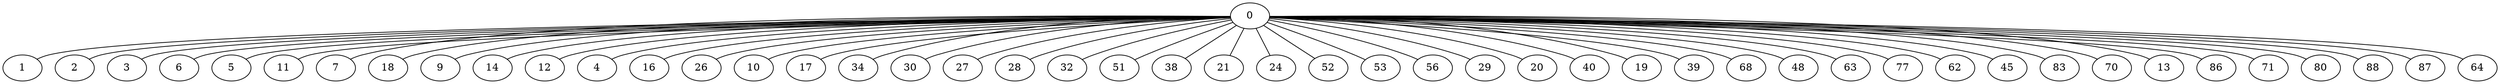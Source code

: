 graph G {
  0 -- 1;
  0 -- 2;
  0 -- 3;
  0 -- 6;
  0 -- 5;
  0 -- 11;
  0 -- 7;
  0 -- 18;
  0 -- 9;
  0 -- 14;
  0 -- 12;
  0 -- 4;
  0 -- 16;
  0 -- 26;
  0 -- 10;
  0 -- 17;
  0 -- 34;
  0 -- 30;
  0 -- 27;
  0 -- 28;
  0 -- 32;
  0 -- 51;
  0 -- 38;
  0 -- 21;
  0 -- 24;
  0 -- 52;
  0 -- 53;
  0 -- 56;
  0 -- 29;
  0 -- 20;
  0 -- 40;
  0 -- 19;
  0 -- 39;
  0 -- 68;
  0 -- 48;
  0 -- 63;
  0 -- 77;
  0 -- 62;
  0 -- 45;
  0 -- 83;
  0 -- 70;
  0 -- 13;
  0 -- 86;
  0 -- 71;
  0 -- 80;
  0 -- 88;
  0 -- 87;
  0 -- 64;
}